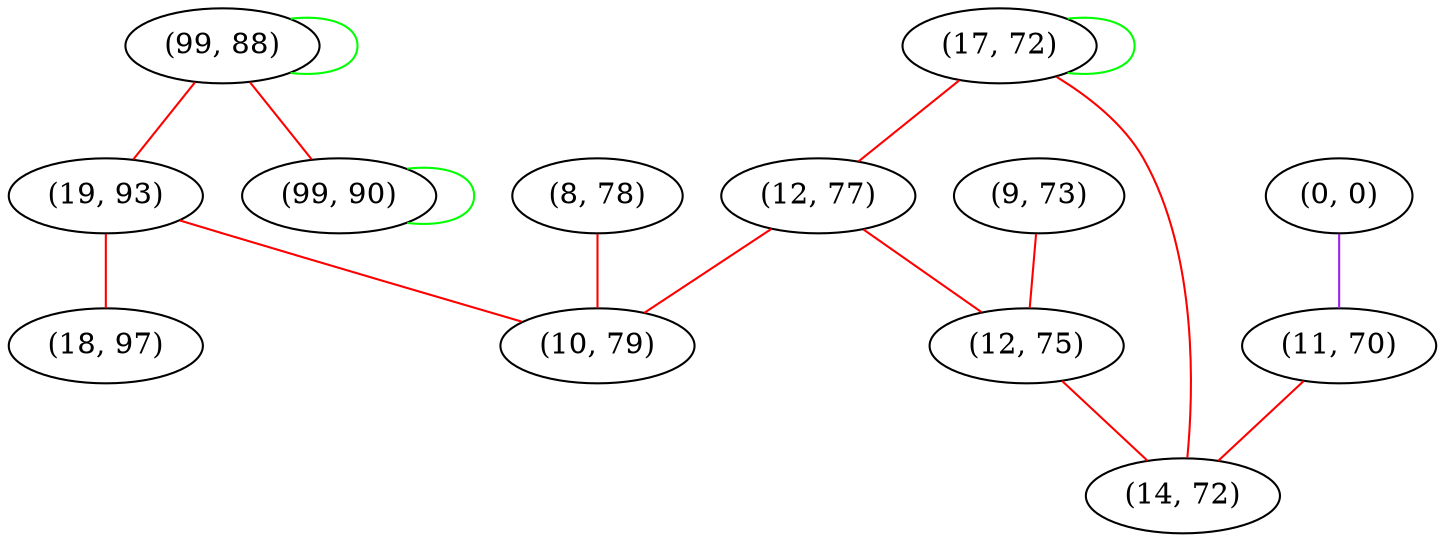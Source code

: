 graph "" {
"(99, 88)";
"(8, 78)";
"(17, 72)";
"(0, 0)";
"(19, 93)";
"(12, 77)";
"(9, 73)";
"(10, 79)";
"(11, 70)";
"(12, 75)";
"(99, 90)";
"(14, 72)";
"(18, 97)";
"(99, 88)" -- "(99, 88)"  [color=green, key=0, weight=2];
"(99, 88)" -- "(99, 90)"  [color=red, key=0, weight=1];
"(99, 88)" -- "(19, 93)"  [color=red, key=0, weight=1];
"(8, 78)" -- "(10, 79)"  [color=red, key=0, weight=1];
"(17, 72)" -- "(12, 77)"  [color=red, key=0, weight=1];
"(17, 72)" -- "(17, 72)"  [color=green, key=0, weight=2];
"(17, 72)" -- "(14, 72)"  [color=red, key=0, weight=1];
"(0, 0)" -- "(11, 70)"  [color=purple, key=0, weight=4];
"(19, 93)" -- "(10, 79)"  [color=red, key=0, weight=1];
"(19, 93)" -- "(18, 97)"  [color=red, key=0, weight=1];
"(12, 77)" -- "(10, 79)"  [color=red, key=0, weight=1];
"(12, 77)" -- "(12, 75)"  [color=red, key=0, weight=1];
"(9, 73)" -- "(12, 75)"  [color=red, key=0, weight=1];
"(11, 70)" -- "(14, 72)"  [color=red, key=0, weight=1];
"(12, 75)" -- "(14, 72)"  [color=red, key=0, weight=1];
"(99, 90)" -- "(99, 90)"  [color=green, key=0, weight=2];
}
